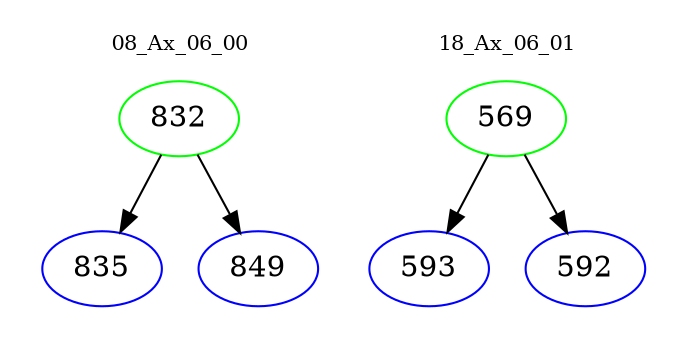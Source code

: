 digraph{
subgraph cluster_0 {
color = white
label = "08_Ax_06_00";
fontsize=10;
T0_832 [label="832", color="green"]
T0_832 -> T0_835 [color="black"]
T0_835 [label="835", color="blue"]
T0_832 -> T0_849 [color="black"]
T0_849 [label="849", color="blue"]
}
subgraph cluster_1 {
color = white
label = "18_Ax_06_01";
fontsize=10;
T1_569 [label="569", color="green"]
T1_569 -> T1_593 [color="black"]
T1_593 [label="593", color="blue"]
T1_569 -> T1_592 [color="black"]
T1_592 [label="592", color="blue"]
}
}
